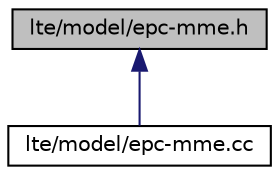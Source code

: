 digraph "lte/model/epc-mme.h"
{
  edge [fontname="Helvetica",fontsize="10",labelfontname="Helvetica",labelfontsize="10"];
  node [fontname="Helvetica",fontsize="10",shape=record];
  Node1 [label="lte/model/epc-mme.h",height=0.2,width=0.4,color="black", fillcolor="grey75", style="filled", fontcolor="black"];
  Node1 -> Node2 [dir="back",color="midnightblue",fontsize="10",style="solid"];
  Node2 [label="lte/model/epc-mme.cc",height=0.2,width=0.4,color="black", fillcolor="white", style="filled",URL="$dc/d48/epc-mme_8cc.html"];
}
